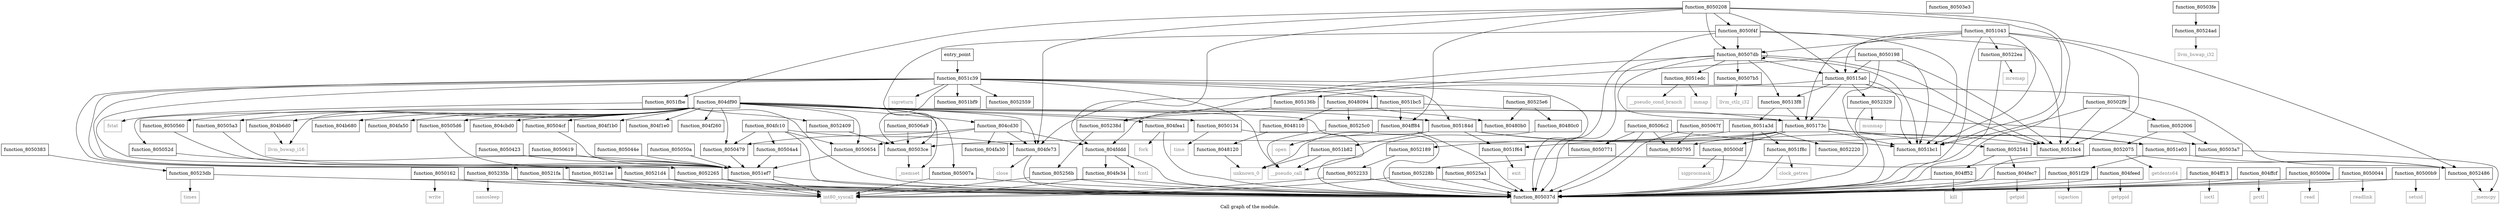 digraph "Call graph of the module." {
  label="Call graph of the module.";
  node [shape=record];

  Node_function_80500df [label="{function_80500df}"];
  Node_function_8051e03 [label="{function_8051e03}"];
  Node_function_80513f8 [label="{function_80513f8}"];
  Node_function_805052d [label="{function_805052d}"];
  Node_function_80515a0 [label="{function_80515a0}"];
  Node_function_8050560 [label="{function_8050560}"];
  Node_function_8050134 [label="{function_8050134}"];
  Node_function_8051c39 [label="{function_8051c39}"];
  Node_function_8050162 [label="{function_8050162}"];
  Node_function_8050198 [label="{function_8050198}"];
  Node_function_8051edc [label="{function_8051edc}"];
  Node_function_8050208 [label="{function_8050208}"];
  Node_function_80502f9 [label="{function_80502f9}"];
  Node_function_805037d [label="{function_805037d}"];
  Node_function_8050383 [label="{function_8050383}"];
  Node_function_80503a7 [label="{function_80503a7}"];
  Node_function_8051bc5 [label="{function_8051bc5}"];
  Node_function_80503ce [label="{function_80503ce}"];
  Node_function_8050479 [label="{function_8050479}"];
  Node_function_8050771 [label="{function_8050771}"];
  Node_function_805173c [label="{function_805173c}"];
  Node_function_80505a3 [label="{function_80505a3}"];
  Node_function_8051bf9 [label="{function_8051bf9}"];
  Node_function_80505d6 [label="{function_80505d6}"];
  Node_function_80503e3 [label="{function_80503e3}"];
  Node_function_80503fe [label="{function_80503fe}"];
  Node_function_8050423 [label="{function_8050423}"];
  Node_function_8050795 [label="{function_8050795}"];
  Node_function_805184d [label="{function_805184d}"];
  Node_function_8050619 [label="{function_8050619}"];
  Node_function_8051a3d [label="{function_8051a3d}"];
  Node_function_80507b5 [label="{function_80507b5}"];
  Node_function_805044e [label="{function_805044e}"];
  Node_function_8051b82 [label="{function_8051b82}"];
  Node_function_8050654 [label="{function_8050654}"];
  Node_function_80507db [label="{function_80507db}"];
  Node_function_8051bc1 [label="{function_8051bc1}"];
  Node_function_805067f [label="{function_805067f}"];
  Node_function_80504a4 [label="{function_80504a4}"];
  Node_function_8050f4f [label="{function_8050f4f}"];
  Node_function_80506a9 [label="{function_80506a9}"];
  Node_function_8051bc4 [label="{function_8051bc4}"];
  Node_function_80506c2 [label="{function_80506c2}"];
  Node_function_80504cf [label="{function_80504cf}"];
  Node_function_8051043 [label="{function_8051043}"];
  Node_function_805136b [label="{function_805136b}"];
  Node_time [color="gray50", fontcolor="gray50", label="{time}"];
  Node_function_8051ef7 [label="{function_8051ef7}"];
  Node_function_8051f29 [label="{function_8051f29}"];
  Node_function_8051f64 [label="{function_8051f64}"];
  Node_function_8051f8c [label="{function_8051f8c}"];
  Node_function_8051fbe [label="{function_8051fbe}"];
  Node_function_8052006 [label="{function_8052006}"];
  Node_function_8052075 [label="{function_8052075}"];
  Node_function_8052189 [label="{function_8052189}"];
  Node_function_80521ae [label="{function_80521ae}"];
  Node_function_80521d4 [label="{function_80521d4}"];
  Node_function_80521fa [label="{function_80521fa}"];
  Node_function_8052220 [label="{function_8052220}"];
  Node_function_8052233 [label="{function_8052233}"];
  Node_function_8052265 [label="{function_8052265}"];
  Node_function_805228b [label="{function_805228b}"];
  Node_function_80522ea [label="{function_80522ea}"];
  Node_function_8052329 [label="{function_8052329}"];
  Node_function_805235b [label="{function_805235b}"];
  Node_function_805238d [label="{function_805238d}"];
  Node_function_80523db [label="{function_80523db}"];
  Node_function_8052409 [label="{function_8052409}"];
  Node_function_8052486 [label="{function_8052486}"];
  Node_function_80524ad [label="{function_80524ad}"];
  Node_function_8052541 [label="{function_8052541}"];
  Node_function_8052559 [label="{function_8052559}"];
  Node_function_805256b [label="{function_805256b}"];
  Node_function_80525a1 [label="{function_80525a1}"];
  Node_function_80525c0 [label="{function_80525c0}"];
  Node_function_80525e6 [label="{function_80525e6}"];
  Node_llvm_ctlz_i32 [color="gray50", fontcolor="gray50", label="{llvm_ctlz_i32}"];
  Node_llvm_bswap_i32 [color="gray50", fontcolor="gray50", label="{llvm_bswap_i32}"];
  Node__memset [color="gray50", fontcolor="gray50", label="{_memset}"];
  Node__memcpy [color="gray50", fontcolor="gray50", label="{_memcpy}"];
  Node_llvm_bswap_i16 [color="gray50", fontcolor="gray50", label="{llvm_bswap_i16}"];
  Node_unknown_0 [color="gray50", fontcolor="gray50", label="{unknown_0}"];
  Node_fcntl [color="gray50", fontcolor="gray50", label="{fcntl}"];
  Node_int80_syscall [color="gray50", fontcolor="gray50", label="{int80_syscall}"];
  Node_close [color="gray50", fontcolor="gray50", label="{close}"];
  Node_fork [color="gray50", fontcolor="gray50", label="{fork}"];
  Node_getpid [color="gray50", fontcolor="gray50", label="{getpid}"];
  Node_getppid [color="gray50", fontcolor="gray50", label="{getppid}"];
  Node_ioctl [color="gray50", fontcolor="gray50", label="{ioctl}"];
  Node_kill [color="gray50", fontcolor="gray50", label="{kill}"];
  Node_open [color="gray50", fontcolor="gray50", label="{open}"];
  Node_prctl [color="gray50", fontcolor="gray50", label="{prctl}"];
  Node_read [color="gray50", fontcolor="gray50", label="{read}"];
  Node_readlink [color="gray50", fontcolor="gray50", label="{readlink}"];
  Node_setsid [color="gray50", fontcolor="gray50", label="{setsid}"];
  Node_sigprocmask [color="gray50", fontcolor="gray50", label="{sigprocmask}"];
  Node_write [color="gray50", fontcolor="gray50", label="{write}"];
  Node_sigreturn [color="gray50", fontcolor="gray50", label="{sigreturn}"];
  Node_mmap [color="gray50", fontcolor="gray50", label="{mmap}"];
  Node_sigaction [color="gray50", fontcolor="gray50", label="{sigaction}"];
  Node_exit [color="gray50", fontcolor="gray50", label="{exit}"];
  Node_clock_getres [color="gray50", fontcolor="gray50", label="{clock_getres}"];
  Node_fstat [color="gray50", fontcolor="gray50", label="{fstat}"];
  Node_getdents64 [color="gray50", fontcolor="gray50", label="{getdents64}"];
  Node_mremap [color="gray50", fontcolor="gray50", label="{mremap}"];
  Node_munmap [color="gray50", fontcolor="gray50", label="{munmap}"];
  Node_nanosleep [color="gray50", fontcolor="gray50", label="{nanosleep}"];
  Node_times [color="gray50", fontcolor="gray50", label="{times}"];
  Node_function_805050a [label="{function_805050a}"];
  Node___pseudo_call [color="gray50", fontcolor="gray50", label="{__pseudo_call}"];
  Node___pseudo_cond_branch [color="gray50", fontcolor="gray50", label="{__pseudo_cond_branch}"];
  Node_function_8048094 [label="{function_8048094}"];
  Node_function_80480b0 [label="{function_80480b0}"];
  Node_function_80480c0 [label="{function_80480c0}"];
  Node_function_8048110 [label="{function_8048110}"];
  Node_function_8048120 [label="{function_8048120}"];
  Node_entry_point [label="{entry_point}"];
  Node_function_804b680 [label="{function_804b680}"];
  Node_function_804fa50 [label="{function_804fa50}"];
  Node_function_804b6d0 [label="{function_804b6d0}"];
  Node_function_804cbd0 [label="{function_804cbd0}"];
  Node_function_804cd30 [label="{function_804cd30}"];
  Node_function_804df90 [label="{function_804df90}"];
  Node_function_804f1b0 [label="{function_804f1b0}"];
  Node_function_804f1e0 [label="{function_804f1e0}"];
  Node_function_804f260 [label="{function_804f260}"];
  Node_function_804fa30 [label="{function_804fa30}"];
  Node_function_804fc10 [label="{function_804fc10}"];
  Node_function_804fddd [label="{function_804fddd}"];
  Node_function_804fe34 [label="{function_804fe34}"];
  Node_function_804fe73 [label="{function_804fe73}"];
  Node_function_804fea1 [label="{function_804fea1}"];
  Node_function_804fec7 [label="{function_804fec7}"];
  Node_function_804feed [label="{function_804feed}"];
  Node_function_804ff13 [label="{function_804ff13}"];
  Node_function_804ff52 [label="{function_804ff52}"];
  Node_function_804ff84 [label="{function_804ff84}"];
  Node_function_804ffcf [label="{function_804ffcf}"];
  Node_function_805000e [label="{function_805000e}"];
  Node_function_8050044 [label="{function_8050044}"];
  Node_function_805007a [label="{function_805007a}"];
  Node_function_80500b9 [label="{function_80500b9}"];
  Node_function_80500df -> Node_function_805037d;
  Node_function_80500df -> Node_sigprocmask;
  Node_function_8051e03 -> Node_function_8051f29;
  Node_function_8051e03 -> Node_function_8052486;
  Node_function_80513f8 -> Node_function_805173c;
  Node_function_80513f8 -> Node_function_8051a3d;
  Node_function_805052d -> Node_function_8051ef7;
  Node_function_80515a0 -> Node_function_80513f8;
  Node_function_80515a0 -> Node_function_805173c;
  Node_function_80515a0 -> Node_function_8051bc1;
  Node_function_80515a0 -> Node_function_8051bc4;
  Node_function_80515a0 -> Node_function_805136b;
  Node_function_80515a0 -> Node_function_8052329;
  Node_function_8050560 -> Node_function_8051ef7;
  Node_function_8050134 -> Node_function_805037d;
  Node_function_8050134 -> Node_time;
  Node_function_8051c39 -> Node_function_805037d;
  Node_function_8051c39 -> Node_function_8051bc5;
  Node_function_8051c39 -> Node_function_80503ce;
  Node_function_8051c39 -> Node_function_8051bf9;
  Node_function_8051c39 -> Node_function_805184d;
  Node_function_8051c39 -> Node_function_80521ae;
  Node_function_8051c39 -> Node_function_80521d4;
  Node_function_8051c39 -> Node_function_80521fa;
  Node_function_8051c39 -> Node_function_8052265;
  Node_function_8051c39 -> Node_function_8052486;
  Node_function_8051c39 -> Node_function_8052559;
  Node_function_8051c39 -> Node_sigreturn;
  Node_function_8051c39 -> Node___pseudo_call;
  Node_function_8050162 -> Node_function_805037d;
  Node_function_8050162 -> Node_write;
  Node_function_8050198 -> Node_function_80515a0;
  Node_function_8050198 -> Node_function_805037d;
  Node_function_8050198 -> Node_function_8051bc1;
  Node_function_8050198 -> Node_function_8051bc4;
  Node_function_8050198 -> Node_function_804fe73;
  Node_function_8051edc -> Node_mmap;
  Node_function_8051edc -> Node___pseudo_cond_branch;
  Node_function_8050208 -> Node_function_80515a0;
  Node_function_8050208 -> Node_function_805037d;
  Node_function_8050208 -> Node_function_80507db;
  Node_function_8050208 -> Node_function_8051bc1;
  Node_function_8050208 -> Node_function_8050f4f;
  Node_function_8050208 -> Node_function_8051fbe;
  Node_function_8050208 -> Node_function_804fddd;
  Node_function_8050208 -> Node_function_804fe73;
  Node_function_8050208 -> Node_function_804ff84;
  Node_function_80502f9 -> Node_function_8051bc1;
  Node_function_80502f9 -> Node_function_8051bc4;
  Node_function_80502f9 -> Node_function_8052006;
  Node_function_8050383 -> Node_function_80523db;
  Node_function_80503a7 -> Node__memcpy;
  Node_function_8051bc5 -> Node_function_805173c;
  Node_function_8051bc5 -> Node_function_804fddd;
  Node_function_8051bc5 -> Node_function_804ff84;
  Node_function_80503ce -> Node__memset;
  Node_function_8050479 -> Node_function_8051ef7;
  Node_function_805173c -> Node_function_80500df;
  Node_function_805173c -> Node_function_8051e03;
  Node_function_805173c -> Node_function_80503ce;
  Node_function_805173c -> Node_function_8050795;
  Node_function_805173c -> Node_function_8051bc1;
  Node_function_805173c -> Node_function_8051f64;
  Node_function_805173c -> Node_function_8052541;
  Node_function_80505a3 -> Node_function_8051ef7;
  Node_function_80505d6 -> Node_function_8051ef7;
  Node_function_80503fe -> Node_function_80524ad;
  Node_function_8050423 -> Node_function_8051ef7;
  Node_function_805184d -> Node_function_8051b82;
  Node_function_805184d -> Node_function_8051bc1;
  Node_function_805184d -> Node_function_8051bc4;
  Node_function_805184d -> Node_function_8051f64;
  Node_function_805184d -> Node_unknown_0;
  Node_function_8050619 -> Node_function_8051ef7;
  Node_function_8051a3d -> Node_function_805037d;
  Node_function_8051a3d -> Node_function_8051f8c;
  Node_function_8051a3d -> Node_function_8052189;
  Node_function_8051a3d -> Node_function_8052220;
  Node_function_80507b5 -> Node_llvm_ctlz_i32;
  Node_function_805044e -> Node_function_8051ef7;
  Node_function_8051b82 -> Node_unknown_0;
  Node_function_8051b82 -> Node___pseudo_call;
  Node_function_8050654 -> Node_function_8051ef7;
  Node_function_80507db -> Node_function_80513f8;
  Node_function_80507db -> Node_function_80515a0;
  Node_function_80507db -> Node_function_8051edc;
  Node_function_80507db -> Node_function_805037d;
  Node_function_80507db -> Node_function_805173c;
  Node_function_80507db -> Node_function_80507b5;
  Node_function_80507db -> Node_function_80507db;
  Node_function_80507db -> Node_function_8051bc1;
  Node_function_80507db -> Node_function_8051bc4;
  Node_function_80507db -> Node_function_805238d;
  Node_function_805067f -> Node_function_805037d;
  Node_function_805067f -> Node_function_8050795;
  Node_function_80504a4 -> Node_function_8051ef7;
  Node_function_8050f4f -> Node_function_805037d;
  Node_function_8050f4f -> Node_function_80503ce;
  Node_function_8050f4f -> Node_function_80507db;
  Node_function_8050f4f -> Node_function_8051bc1;
  Node_function_8050f4f -> Node_function_8051bc4;
  Node_function_80506a9 -> Node_function_80503ce;
  Node_function_80506c2 -> Node_function_8051e03;
  Node_function_80506c2 -> Node_function_805037d;
  Node_function_80506c2 -> Node_function_8050771;
  Node_function_80506c2 -> Node_function_8050795;
  Node_function_80504cf -> Node_function_8051ef7;
  Node_function_8051043 -> Node_function_80515a0;
  Node_function_8051043 -> Node_function_805037d;
  Node_function_8051043 -> Node_function_805173c;
  Node_function_8051043 -> Node_function_80507db;
  Node_function_8051043 -> Node_function_8051bc1;
  Node_function_8051043 -> Node_function_8051bc4;
  Node_function_8051043 -> Node_function_80522ea;
  Node_function_8051043 -> Node_function_8052486;
  Node_function_805136b -> Node_function_805238d;
  Node_function_8051ef7 -> Node_function_805037d;
  Node_function_8051ef7 -> Node_int80_syscall;
  Node_function_8051f29 -> Node_function_805037d;
  Node_function_8051f29 -> Node_sigaction;
  Node_function_8051f64 -> Node_exit;
  Node_function_8051f8c -> Node_function_805037d;
  Node_function_8051f8c -> Node_clock_getres;
  Node_function_8051fbe -> Node_function_805037d;
  Node_function_8051fbe -> Node_function_8052409;
  Node_function_8051fbe -> Node_fstat;
  Node_function_8052006 -> Node_function_80503a7;
  Node_function_8052006 -> Node_function_8052075;
  Node_function_8052075 -> Node_function_805037d;
  Node_function_8052075 -> Node_function_805228b;
  Node_function_8052075 -> Node_function_8052486;
  Node_function_8052075 -> Node_getdents64;
  Node_function_8052189 -> Node_function_8052233;
  Node_function_80521ae -> Node_function_805037d;
  Node_function_80521ae -> Node_int80_syscall;
  Node_function_80521d4 -> Node_function_805037d;
  Node_function_80521d4 -> Node_int80_syscall;
  Node_function_80521fa -> Node_function_805037d;
  Node_function_80521fa -> Node_int80_syscall;
  Node_function_8052233 -> Node_function_805037d;
  Node_function_8052233 -> Node_int80_syscall;
  Node_function_8052265 -> Node_function_805037d;
  Node_function_8052265 -> Node_int80_syscall;
  Node_function_805228b -> Node_function_805037d;
  Node_function_805228b -> Node_int80_syscall;
  Node_function_80522ea -> Node_function_805037d;
  Node_function_80522ea -> Node_mremap;
  Node_function_8052329 -> Node_function_805037d;
  Node_function_8052329 -> Node_munmap;
  Node_function_805235b -> Node_function_805037d;
  Node_function_805235b -> Node_nanosleep;
  Node_function_805238d -> Node_function_805256b;
  Node_function_80523db -> Node_function_805037d;
  Node_function_80523db -> Node_times;
  Node_function_8052409 -> Node_function_80503ce;
  Node_function_8052486 -> Node__memcpy;
  Node_function_80524ad -> Node_llvm_bswap_i32;
  Node_function_8052541 -> Node_function_804fec7;
  Node_function_8052541 -> Node_function_804ff52;
  Node_function_805256b -> Node_function_805037d;
  Node_function_805256b -> Node_int80_syscall;
  Node_function_80525a1 -> Node_function_805037d;
  Node_function_80525c0 -> Node___pseudo_call;
  Node_function_80525e6 -> Node_function_80480b0;
  Node_function_80525e6 -> Node_function_80480c0;
  Node_function_805050a -> Node_function_8051ef7;
  Node_function_8048094 -> Node_function_80525c0;
  Node_function_8048094 -> Node_function_80480b0;
  Node_function_8048094 -> Node_function_8048110;
  Node_function_80480c0 -> Node___pseudo_call;
  Node_function_8048110 -> Node_function_8048120;
  Node_function_8048120 -> Node_unknown_0;
  Node_entry_point -> Node_function_8051c39;
  Node_function_804b6d0 -> Node_llvm_bswap_i16;
  Node_function_804cd30 -> Node_function_8050479;
  Node_function_804cd30 -> Node_function_8050654;
  Node_function_804cd30 -> Node_function_804fa30;
  Node_function_804cd30 -> Node_function_804fddd;
  Node_function_804cd30 -> Node_function_804fe73;
  Node_function_804df90 -> Node_function_805052d;
  Node_function_804df90 -> Node_function_8050560;
  Node_function_804df90 -> Node_function_8050134;
  Node_function_804df90 -> Node_function_805037d;
  Node_function_804df90 -> Node_function_80503a7;
  Node_function_804df90 -> Node_function_8050479;
  Node_function_804df90 -> Node_function_80505a3;
  Node_function_804df90 -> Node_function_80505d6;
  Node_function_804df90 -> Node_function_805184d;
  Node_function_804df90 -> Node_function_8050654;
  Node_function_804df90 -> Node_function_80504cf;
  Node_function_804df90 -> Node__memset;
  Node_function_804df90 -> Node_llvm_bswap_i16;
  Node_function_804df90 -> Node_function_804b680;
  Node_function_804df90 -> Node_function_804fa50;
  Node_function_804df90 -> Node_function_804b6d0;
  Node_function_804df90 -> Node_function_804cbd0;
  Node_function_804df90 -> Node_function_804cd30;
  Node_function_804df90 -> Node_function_804f1b0;
  Node_function_804df90 -> Node_function_804f1e0;
  Node_function_804df90 -> Node_function_804f260;
  Node_function_804df90 -> Node_function_804fe73;
  Node_function_804df90 -> Node_function_804fea1;
  Node_function_804df90 -> Node_function_805007a;
  Node_function_804fc10 -> Node_function_805037d;
  Node_function_804fc10 -> Node_function_8050479;
  Node_function_804fc10 -> Node_function_8050654;
  Node_function_804fc10 -> Node_function_80504a4;
  Node_function_804fc10 -> Node_function_804fe73;
  Node_function_804fddd -> Node_function_805037d;
  Node_function_804fddd -> Node_fcntl;
  Node_function_804fddd -> Node_function_804fe34;
  Node_function_804fe34 -> Node_function_805037d;
  Node_function_804fe34 -> Node_int80_syscall;
  Node_function_804fe73 -> Node_function_805037d;
  Node_function_804fe73 -> Node_close;
  Node_function_804fea1 -> Node_function_805037d;
  Node_function_804fea1 -> Node_fork;
  Node_function_804fec7 -> Node_function_805037d;
  Node_function_804fec7 -> Node_getpid;
  Node_function_804feed -> Node_function_805037d;
  Node_function_804feed -> Node_getppid;
  Node_function_804ff13 -> Node_function_805037d;
  Node_function_804ff13 -> Node_ioctl;
  Node_function_804ff52 -> Node_function_805037d;
  Node_function_804ff52 -> Node_kill;
  Node_function_804ff84 -> Node_function_805037d;
  Node_function_804ff84 -> Node_open;
  Node_function_804ffcf -> Node_function_805037d;
  Node_function_804ffcf -> Node_prctl;
  Node_function_805000e -> Node_function_805037d;
  Node_function_805000e -> Node_read;
  Node_function_8050044 -> Node_function_805037d;
  Node_function_8050044 -> Node_readlink;
  Node_function_805007a -> Node_function_805037d;
  Node_function_805007a -> Node_int80_syscall;
  Node_function_80500b9 -> Node_function_805037d;
  Node_function_80500b9 -> Node_setsid;
}
